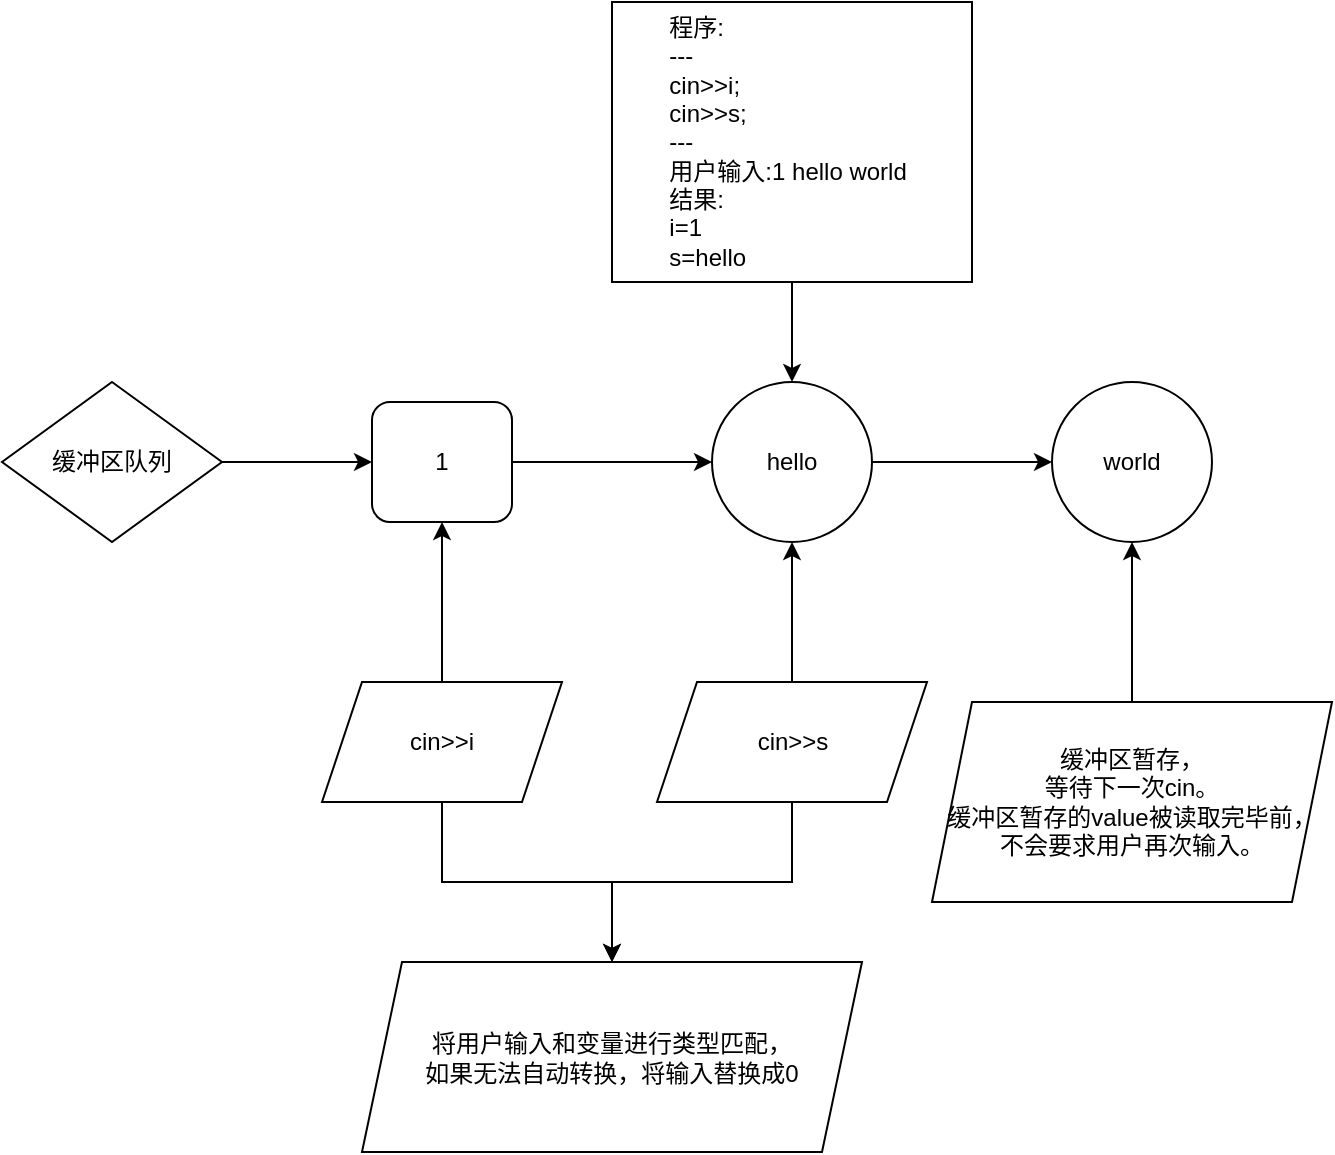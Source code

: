 <mxfile version="24.7.17">
  <diagram id="C5RBs43oDa-KdzZeNtuy" name="Page-1">
    <mxGraphModel dx="1195" dy="615" grid="1" gridSize="10" guides="1" tooltips="1" connect="1" arrows="1" fold="1" page="1" pageScale="1" pageWidth="827" pageHeight="1169" math="0" shadow="0">
      <root>
        <mxCell id="WIyWlLk6GJQsqaUBKTNV-0" />
        <mxCell id="WIyWlLk6GJQsqaUBKTNV-1" parent="WIyWlLk6GJQsqaUBKTNV-0" />
        <mxCell id="mXYllTCQmEwmROtQHEfQ-13" value="" style="edgeStyle=orthogonalEdgeStyle;rounded=0;orthogonalLoop=1;jettySize=auto;html=1;" edge="1" parent="WIyWlLk6GJQsqaUBKTNV-1" source="mXYllTCQmEwmROtQHEfQ-0" target="mXYllTCQmEwmROtQHEfQ-1">
          <mxGeometry relative="1" as="geometry" />
        </mxCell>
        <mxCell id="mXYllTCQmEwmROtQHEfQ-0" value="1" style="rounded=1;whiteSpace=wrap;html=1;" vertex="1" parent="WIyWlLk6GJQsqaUBKTNV-1">
          <mxGeometry x="235" y="250" width="70" height="60" as="geometry" />
        </mxCell>
        <mxCell id="mXYllTCQmEwmROtQHEfQ-9" value="" style="edgeStyle=orthogonalEdgeStyle;rounded=0;orthogonalLoop=1;jettySize=auto;html=1;" edge="1" parent="WIyWlLk6GJQsqaUBKTNV-1" source="mXYllTCQmEwmROtQHEfQ-1" target="mXYllTCQmEwmROtQHEfQ-8">
          <mxGeometry relative="1" as="geometry" />
        </mxCell>
        <mxCell id="mXYllTCQmEwmROtQHEfQ-1" value="hello" style="ellipse;whiteSpace=wrap;html=1;aspect=fixed;" vertex="1" parent="WIyWlLk6GJQsqaUBKTNV-1">
          <mxGeometry x="405" y="240" width="80" height="80" as="geometry" />
        </mxCell>
        <mxCell id="mXYllTCQmEwmROtQHEfQ-8" value="world" style="ellipse;whiteSpace=wrap;html=1;aspect=fixed;" vertex="1" parent="WIyWlLk6GJQsqaUBKTNV-1">
          <mxGeometry x="575" y="240" width="80" height="80" as="geometry" />
        </mxCell>
        <mxCell id="mXYllTCQmEwmROtQHEfQ-11" value="" style="edgeStyle=orthogonalEdgeStyle;rounded=0;orthogonalLoop=1;jettySize=auto;html=1;" edge="1" parent="WIyWlLk6GJQsqaUBKTNV-1" source="mXYllTCQmEwmROtQHEfQ-10" target="mXYllTCQmEwmROtQHEfQ-0">
          <mxGeometry relative="1" as="geometry" />
        </mxCell>
        <mxCell id="mXYllTCQmEwmROtQHEfQ-25" value="" style="edgeStyle=orthogonalEdgeStyle;rounded=0;orthogonalLoop=1;jettySize=auto;html=1;" edge="1" parent="WIyWlLk6GJQsqaUBKTNV-1" source="mXYllTCQmEwmROtQHEfQ-10" target="mXYllTCQmEwmROtQHEfQ-24">
          <mxGeometry relative="1" as="geometry" />
        </mxCell>
        <mxCell id="mXYllTCQmEwmROtQHEfQ-10" value="cin&amp;gt;&amp;gt;i" style="shape=parallelogram;perimeter=parallelogramPerimeter;whiteSpace=wrap;html=1;fixedSize=1;" vertex="1" parent="WIyWlLk6GJQsqaUBKTNV-1">
          <mxGeometry x="210" y="390" width="120" height="60" as="geometry" />
        </mxCell>
        <mxCell id="mXYllTCQmEwmROtQHEfQ-22" value="" style="edgeStyle=orthogonalEdgeStyle;rounded=0;orthogonalLoop=1;jettySize=auto;html=1;" edge="1" parent="WIyWlLk6GJQsqaUBKTNV-1" source="mXYllTCQmEwmROtQHEfQ-12" target="mXYllTCQmEwmROtQHEfQ-1">
          <mxGeometry relative="1" as="geometry" />
        </mxCell>
        <mxCell id="mXYllTCQmEwmROtQHEfQ-12" value="&lt;div&gt;&lt;span style=&quot;white-space: pre;&quot;&gt;&#x9;&lt;/span&gt;程序:&lt;/div&gt;&lt;div&gt;&lt;span style=&quot;white-space: pre;&quot;&gt;&#x9;&lt;/span&gt;---&lt;/div&gt;&lt;span style=&quot;white-space: pre;&quot;&gt;&#x9;&lt;/span&gt;cin&amp;gt;&amp;gt;i;&lt;div&gt;&lt;span style=&quot;white-space: pre;&quot;&gt;&#x9;&lt;/span&gt;cin&amp;gt;&amp;gt;s;&lt;/div&gt;&lt;div&gt;&lt;span style=&quot;white-space: pre;&quot;&gt;&#x9;&lt;/span&gt;---&lt;/div&gt;&lt;div&gt;&lt;span style=&quot;white-space: pre;&quot;&gt;&#x9;&lt;/span&gt;用户输入:1 hello world&lt;/div&gt;&lt;div&gt;&lt;span style=&quot;white-space: pre;&quot;&gt;&#x9;&lt;/span&gt;结果:&lt;/div&gt;&lt;div&gt;&lt;span style=&quot;white-space: pre;&quot;&gt;&#x9;&lt;/span&gt;i=1&lt;/div&gt;&lt;div&gt;&lt;span style=&quot;white-space: pre;&quot;&gt;&#x9;&lt;/span&gt;s=hello&lt;/div&gt;" style="rounded=0;whiteSpace=wrap;html=1;align=left;" vertex="1" parent="WIyWlLk6GJQsqaUBKTNV-1">
          <mxGeometry x="355" y="50" width="180" height="140" as="geometry" />
        </mxCell>
        <mxCell id="mXYllTCQmEwmROtQHEfQ-17" value="" style="edgeStyle=orthogonalEdgeStyle;rounded=0;orthogonalLoop=1;jettySize=auto;html=1;" edge="1" parent="WIyWlLk6GJQsqaUBKTNV-1" source="mXYllTCQmEwmROtQHEfQ-16" target="mXYllTCQmEwmROtQHEfQ-1">
          <mxGeometry relative="1" as="geometry" />
        </mxCell>
        <mxCell id="mXYllTCQmEwmROtQHEfQ-26" style="edgeStyle=orthogonalEdgeStyle;rounded=0;orthogonalLoop=1;jettySize=auto;html=1;entryX=0.5;entryY=0;entryDx=0;entryDy=0;" edge="1" parent="WIyWlLk6GJQsqaUBKTNV-1" source="mXYllTCQmEwmROtQHEfQ-16" target="mXYllTCQmEwmROtQHEfQ-24">
          <mxGeometry relative="1" as="geometry" />
        </mxCell>
        <mxCell id="mXYllTCQmEwmROtQHEfQ-16" value="cin&amp;gt;&amp;gt;s" style="shape=parallelogram;perimeter=parallelogramPerimeter;whiteSpace=wrap;html=1;fixedSize=1;" vertex="1" parent="WIyWlLk6GJQsqaUBKTNV-1">
          <mxGeometry x="377.5" y="390" width="135" height="60" as="geometry" />
        </mxCell>
        <mxCell id="mXYllTCQmEwmROtQHEfQ-19" value="" style="edgeStyle=orthogonalEdgeStyle;rounded=0;orthogonalLoop=1;jettySize=auto;html=1;" edge="1" parent="WIyWlLk6GJQsqaUBKTNV-1" source="mXYllTCQmEwmROtQHEfQ-18" target="mXYllTCQmEwmROtQHEfQ-0">
          <mxGeometry relative="1" as="geometry" />
        </mxCell>
        <mxCell id="mXYllTCQmEwmROtQHEfQ-18" value="缓冲区队列" style="rhombus;whiteSpace=wrap;html=1;" vertex="1" parent="WIyWlLk6GJQsqaUBKTNV-1">
          <mxGeometry x="50" y="240" width="110" height="80" as="geometry" />
        </mxCell>
        <mxCell id="mXYllTCQmEwmROtQHEfQ-21" value="" style="edgeStyle=orthogonalEdgeStyle;rounded=0;orthogonalLoop=1;jettySize=auto;html=1;" edge="1" parent="WIyWlLk6GJQsqaUBKTNV-1" source="mXYllTCQmEwmROtQHEfQ-20" target="mXYllTCQmEwmROtQHEfQ-8">
          <mxGeometry relative="1" as="geometry" />
        </mxCell>
        <mxCell id="mXYllTCQmEwmROtQHEfQ-20" value="缓冲区暂存，&lt;div&gt;等待下一次cin。&lt;/div&gt;&lt;div&gt;缓冲区暂存的value被读取完毕前，&lt;/div&gt;&lt;div&gt;不会要求用户再次输入。&lt;/div&gt;" style="shape=parallelogram;perimeter=parallelogramPerimeter;whiteSpace=wrap;html=1;fixedSize=1;" vertex="1" parent="WIyWlLk6GJQsqaUBKTNV-1">
          <mxGeometry x="515" y="400" width="200" height="100" as="geometry" />
        </mxCell>
        <mxCell id="mXYllTCQmEwmROtQHEfQ-24" value="将用户输入和变量进行类型匹配，&lt;div&gt;如果无法自动转换，将输入替换成0&lt;/div&gt;" style="shape=parallelogram;perimeter=parallelogramPerimeter;whiteSpace=wrap;html=1;fixedSize=1;" vertex="1" parent="WIyWlLk6GJQsqaUBKTNV-1">
          <mxGeometry x="230" y="530" width="250" height="95" as="geometry" />
        </mxCell>
      </root>
    </mxGraphModel>
  </diagram>
</mxfile>

